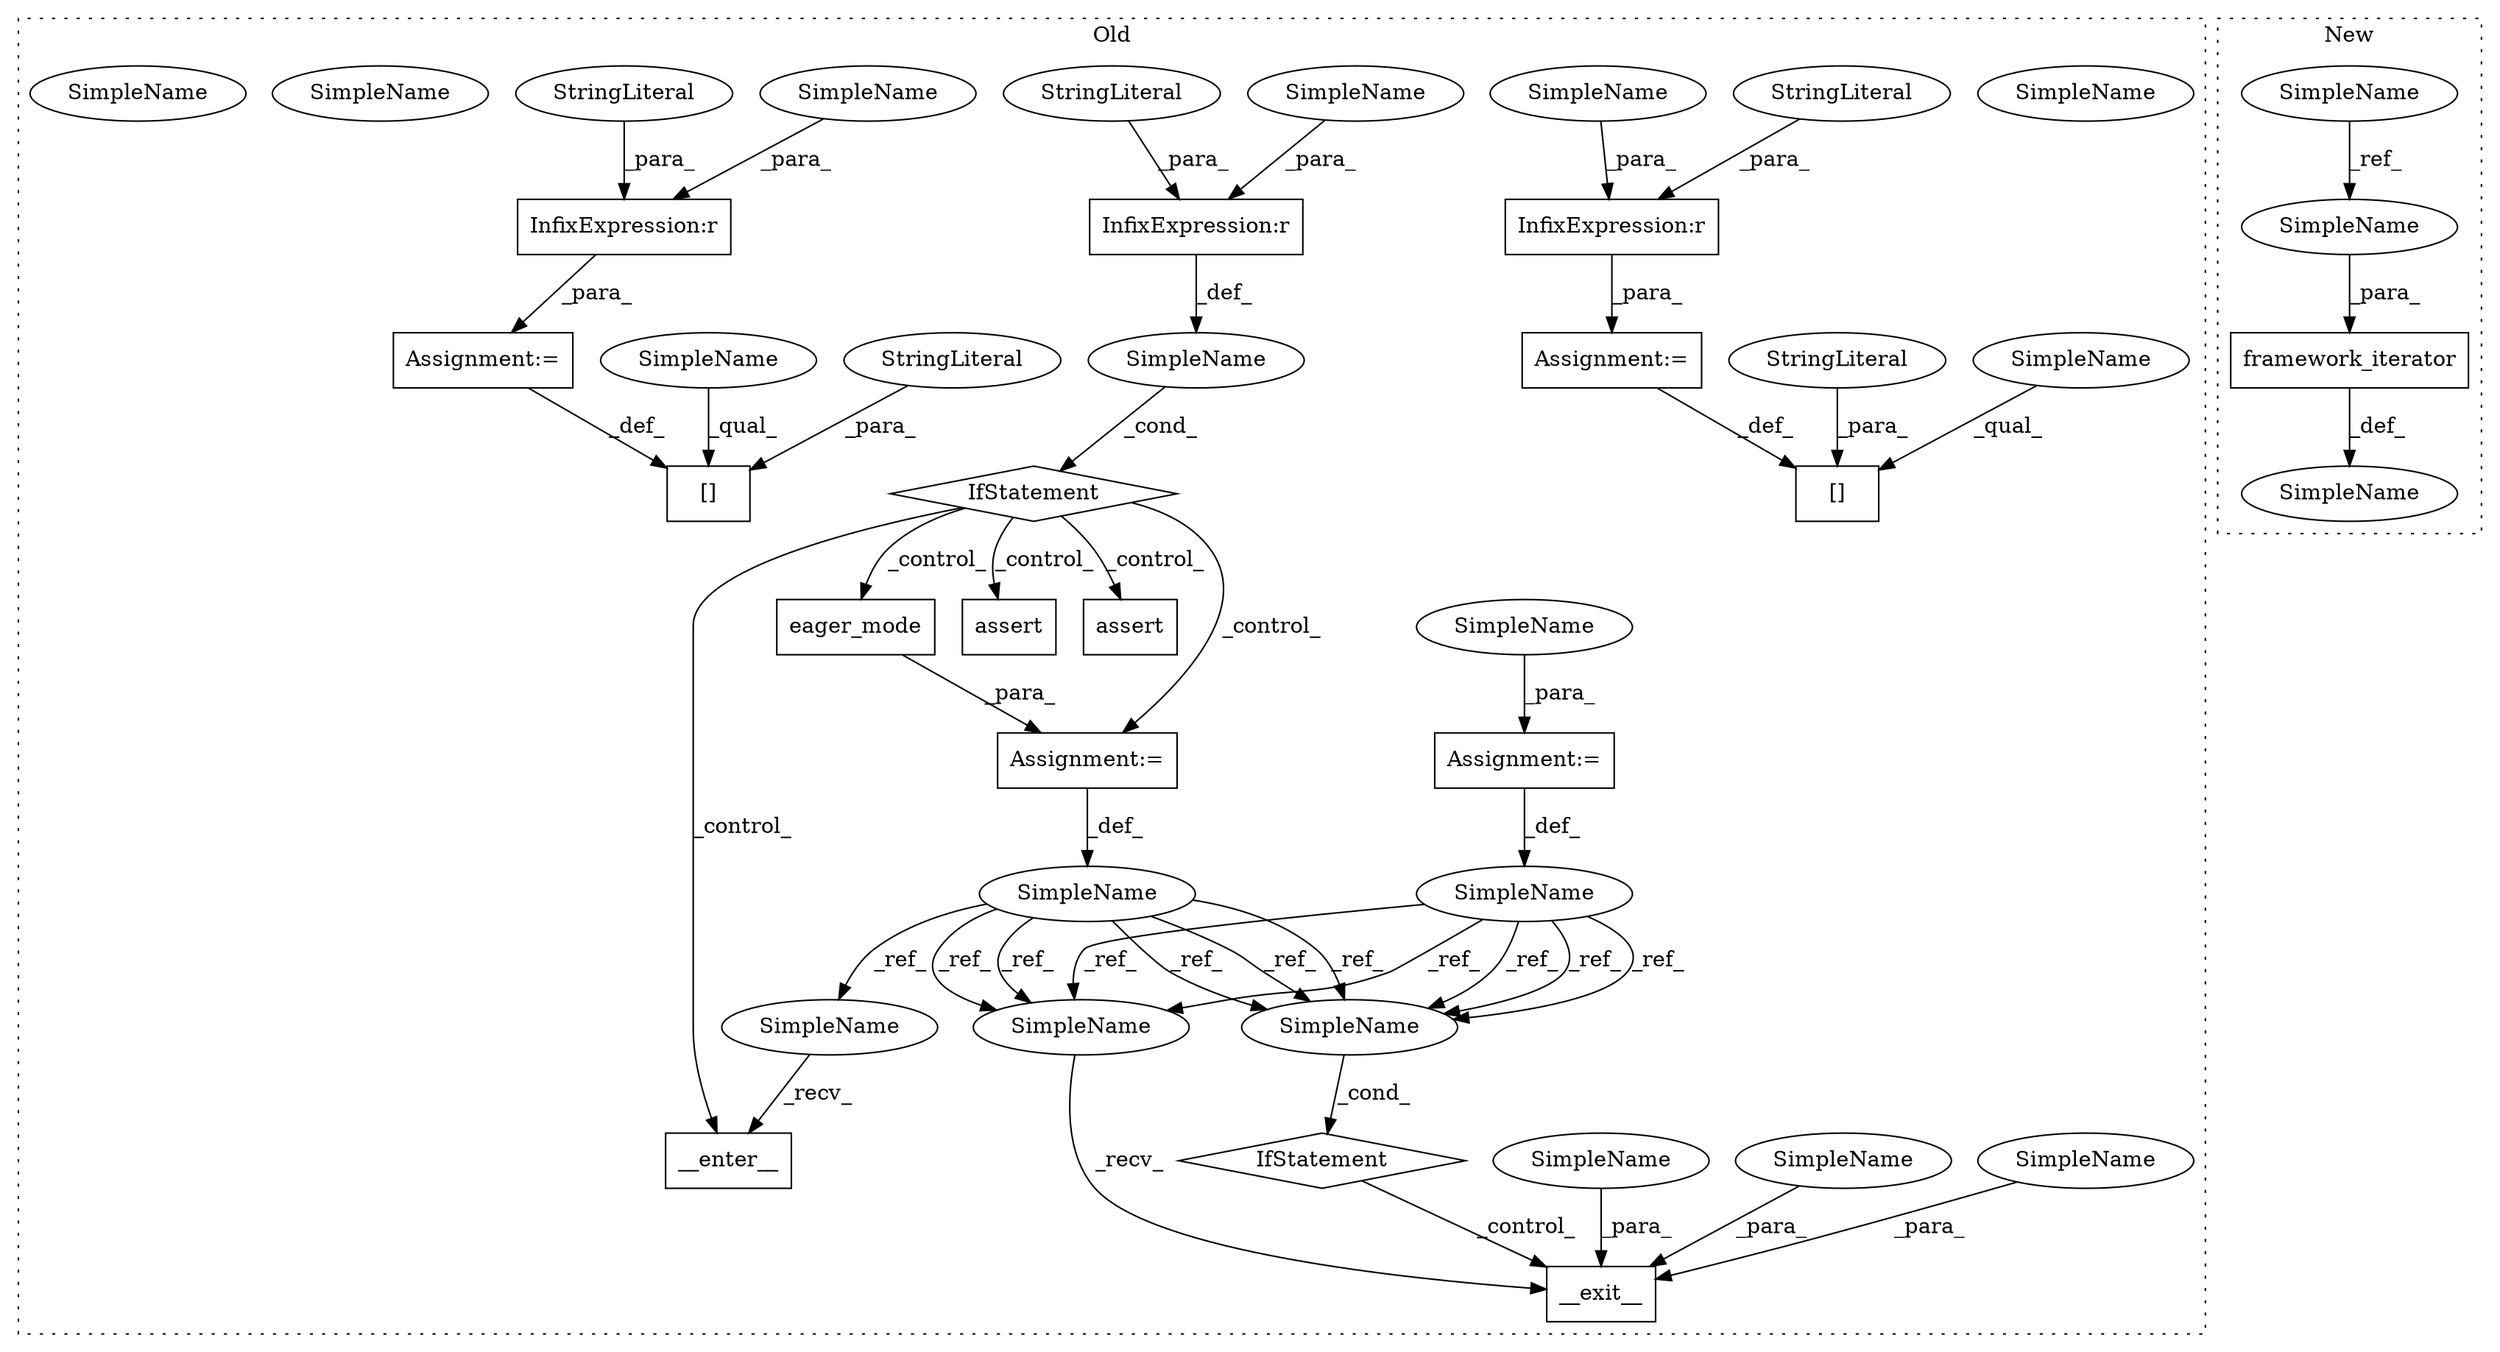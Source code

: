 digraph G {
subgraph cluster0 {
1 [label="__exit__" a="32" s="4278,4301" l="9,1" shape="box"];
4 [label="eager_mode" a="32" s="2173" l="12" shape="box"];
5 [label="__enter__" a="32" s="2205" l="11" shape="box"];
6 [label="InfixExpression:r" a="27" s="1969" l="4" shape="box"];
7 [label="InfixExpression:r" a="27" s="2062" l="4" shape="box"];
8 [label="[]" a="2" s="1950,1964" l="7,1" shape="box"];
10 [label="[]" a="2" s="1989,2009" l="7,1" shape="box"];
11 [label="InfixExpression:r" a="27" s="2014" l="4" shape="box"];
12 [label="SimpleName" a="42" s="4247" l="9" shape="ellipse"];
13 [label="IfStatement" a="25" s="4243,4256" l="4,2" shape="diamond"];
14 [label="assert" a="6" s="2226" l="7" shape="box"];
15 [label="IfStatement" a="25" s="2056,2070" l="4,2" shape="diamond"];
16 [label="assert" a="6" s="2082" l="7" shape="box"];
17 [label="Assignment:=" a="7" s="2043" l="1" shape="box"];
18 [label="SimpleName" a="42" s="2163" l="9" shape="ellipse"];
19 [label="SimpleName" a="42" s="" l="" shape="ellipse"];
20 [label="SimpleName" a="42" s="2034" l="9" shape="ellipse"];
21 [label="StringLiteral" a="45" s="1957" l="7" shape="ellipse"];
22 [label="Assignment:=" a="7" s="2172" l="1" shape="box"];
23 [label="Assignment:=" a="7" s="1965" l="1" shape="box"];
24 [label="StringLiteral" a="45" s="2018" l="7" shape="ellipse"];
25 [label="StringLiteral" a="45" s="1973" l="7" shape="ellipse"];
26 [label="StringLiteral" a="45" s="1996" l="13" shape="ellipse"];
27 [label="Assignment:=" a="7" s="2010" l="1" shape="box"];
28 [label="StringLiteral" a="45" s="2066" l="4" shape="ellipse"];
29 [label="SimpleName" a="42" s="2044" l="4" shape="ellipse"];
30 [label="SimpleName" a="42" s="4297" l="4" shape="ellipse"];
31 [label="SimpleName" a="42" s="4287" l="4" shape="ellipse"];
32 [label="SimpleName" a="42" s="4292" l="4" shape="ellipse"];
34 [label="SimpleName" a="42" s="2060" l="2" shape="ellipse"];
35 [label="SimpleName" a="42" s="2012" l="2" shape="ellipse"];
36 [label="SimpleName" a="42" s="1967" l="2" shape="ellipse"];
37 [label="SimpleName" a="42" s="1950" l="6" shape="ellipse"];
38 [label="SimpleName" a="42" s="1989" l="6" shape="ellipse"];
39 [label="SimpleName" a="42" s="4268" l="9" shape="ellipse"];
40 [label="SimpleName" a="42" s="4247" l="9" shape="ellipse"];
41 [label="SimpleName" a="42" s="2195" l="9" shape="ellipse"];
42 [label="SimpleName" a="42" s="4268" l="9" shape="ellipse"];
43 [label="SimpleName" a="42" s="4247" l="9" shape="ellipse"];
label = "Old";
style="dotted";
}
subgraph cluster1 {
2 [label="framework_iterator" a="32" s="1667,1692" l="19,1" shape="box"];
3 [label="SimpleName" a="42" s="1662" l="2" shape="ellipse"];
9 [label="SimpleName" a="42" s="1128" l="6" shape="ellipse"];
33 [label="SimpleName" a="42" s="1686" l="6" shape="ellipse"];
label = "New";
style="dotted";
}
2 -> 3 [label="_def_"];
4 -> 22 [label="_para_"];
6 -> 23 [label="_para_"];
7 -> 19 [label="_def_"];
9 -> 33 [label="_ref_"];
11 -> 27 [label="_para_"];
13 -> 1 [label="_control_"];
15 -> 5 [label="_control_"];
15 -> 4 [label="_control_"];
15 -> 22 [label="_control_"];
15 -> 16 [label="_control_"];
15 -> 14 [label="_control_"];
17 -> 20 [label="_def_"];
18 -> 43 [label="_ref_"];
18 -> 41 [label="_ref_"];
18 -> 42 [label="_ref_"];
18 -> 43 [label="_ref_"];
18 -> 43 [label="_ref_"];
18 -> 42 [label="_ref_"];
19 -> 15 [label="_cond_"];
20 -> 43 [label="_ref_"];
20 -> 42 [label="_ref_"];
20 -> 43 [label="_ref_"];
20 -> 42 [label="_ref_"];
20 -> 43 [label="_ref_"];
21 -> 8 [label="_para_"];
22 -> 18 [label="_def_"];
23 -> 8 [label="_def_"];
24 -> 11 [label="_para_"];
25 -> 6 [label="_para_"];
26 -> 10 [label="_para_"];
27 -> 10 [label="_def_"];
28 -> 7 [label="_para_"];
29 -> 17 [label="_para_"];
30 -> 1 [label="_para_"];
31 -> 1 [label="_para_"];
32 -> 1 [label="_para_"];
33 -> 2 [label="_para_"];
34 -> 7 [label="_para_"];
35 -> 11 [label="_para_"];
36 -> 6 [label="_para_"];
37 -> 8 [label="_qual_"];
38 -> 10 [label="_qual_"];
41 -> 5 [label="_recv_"];
42 -> 1 [label="_recv_"];
43 -> 13 [label="_cond_"];
}